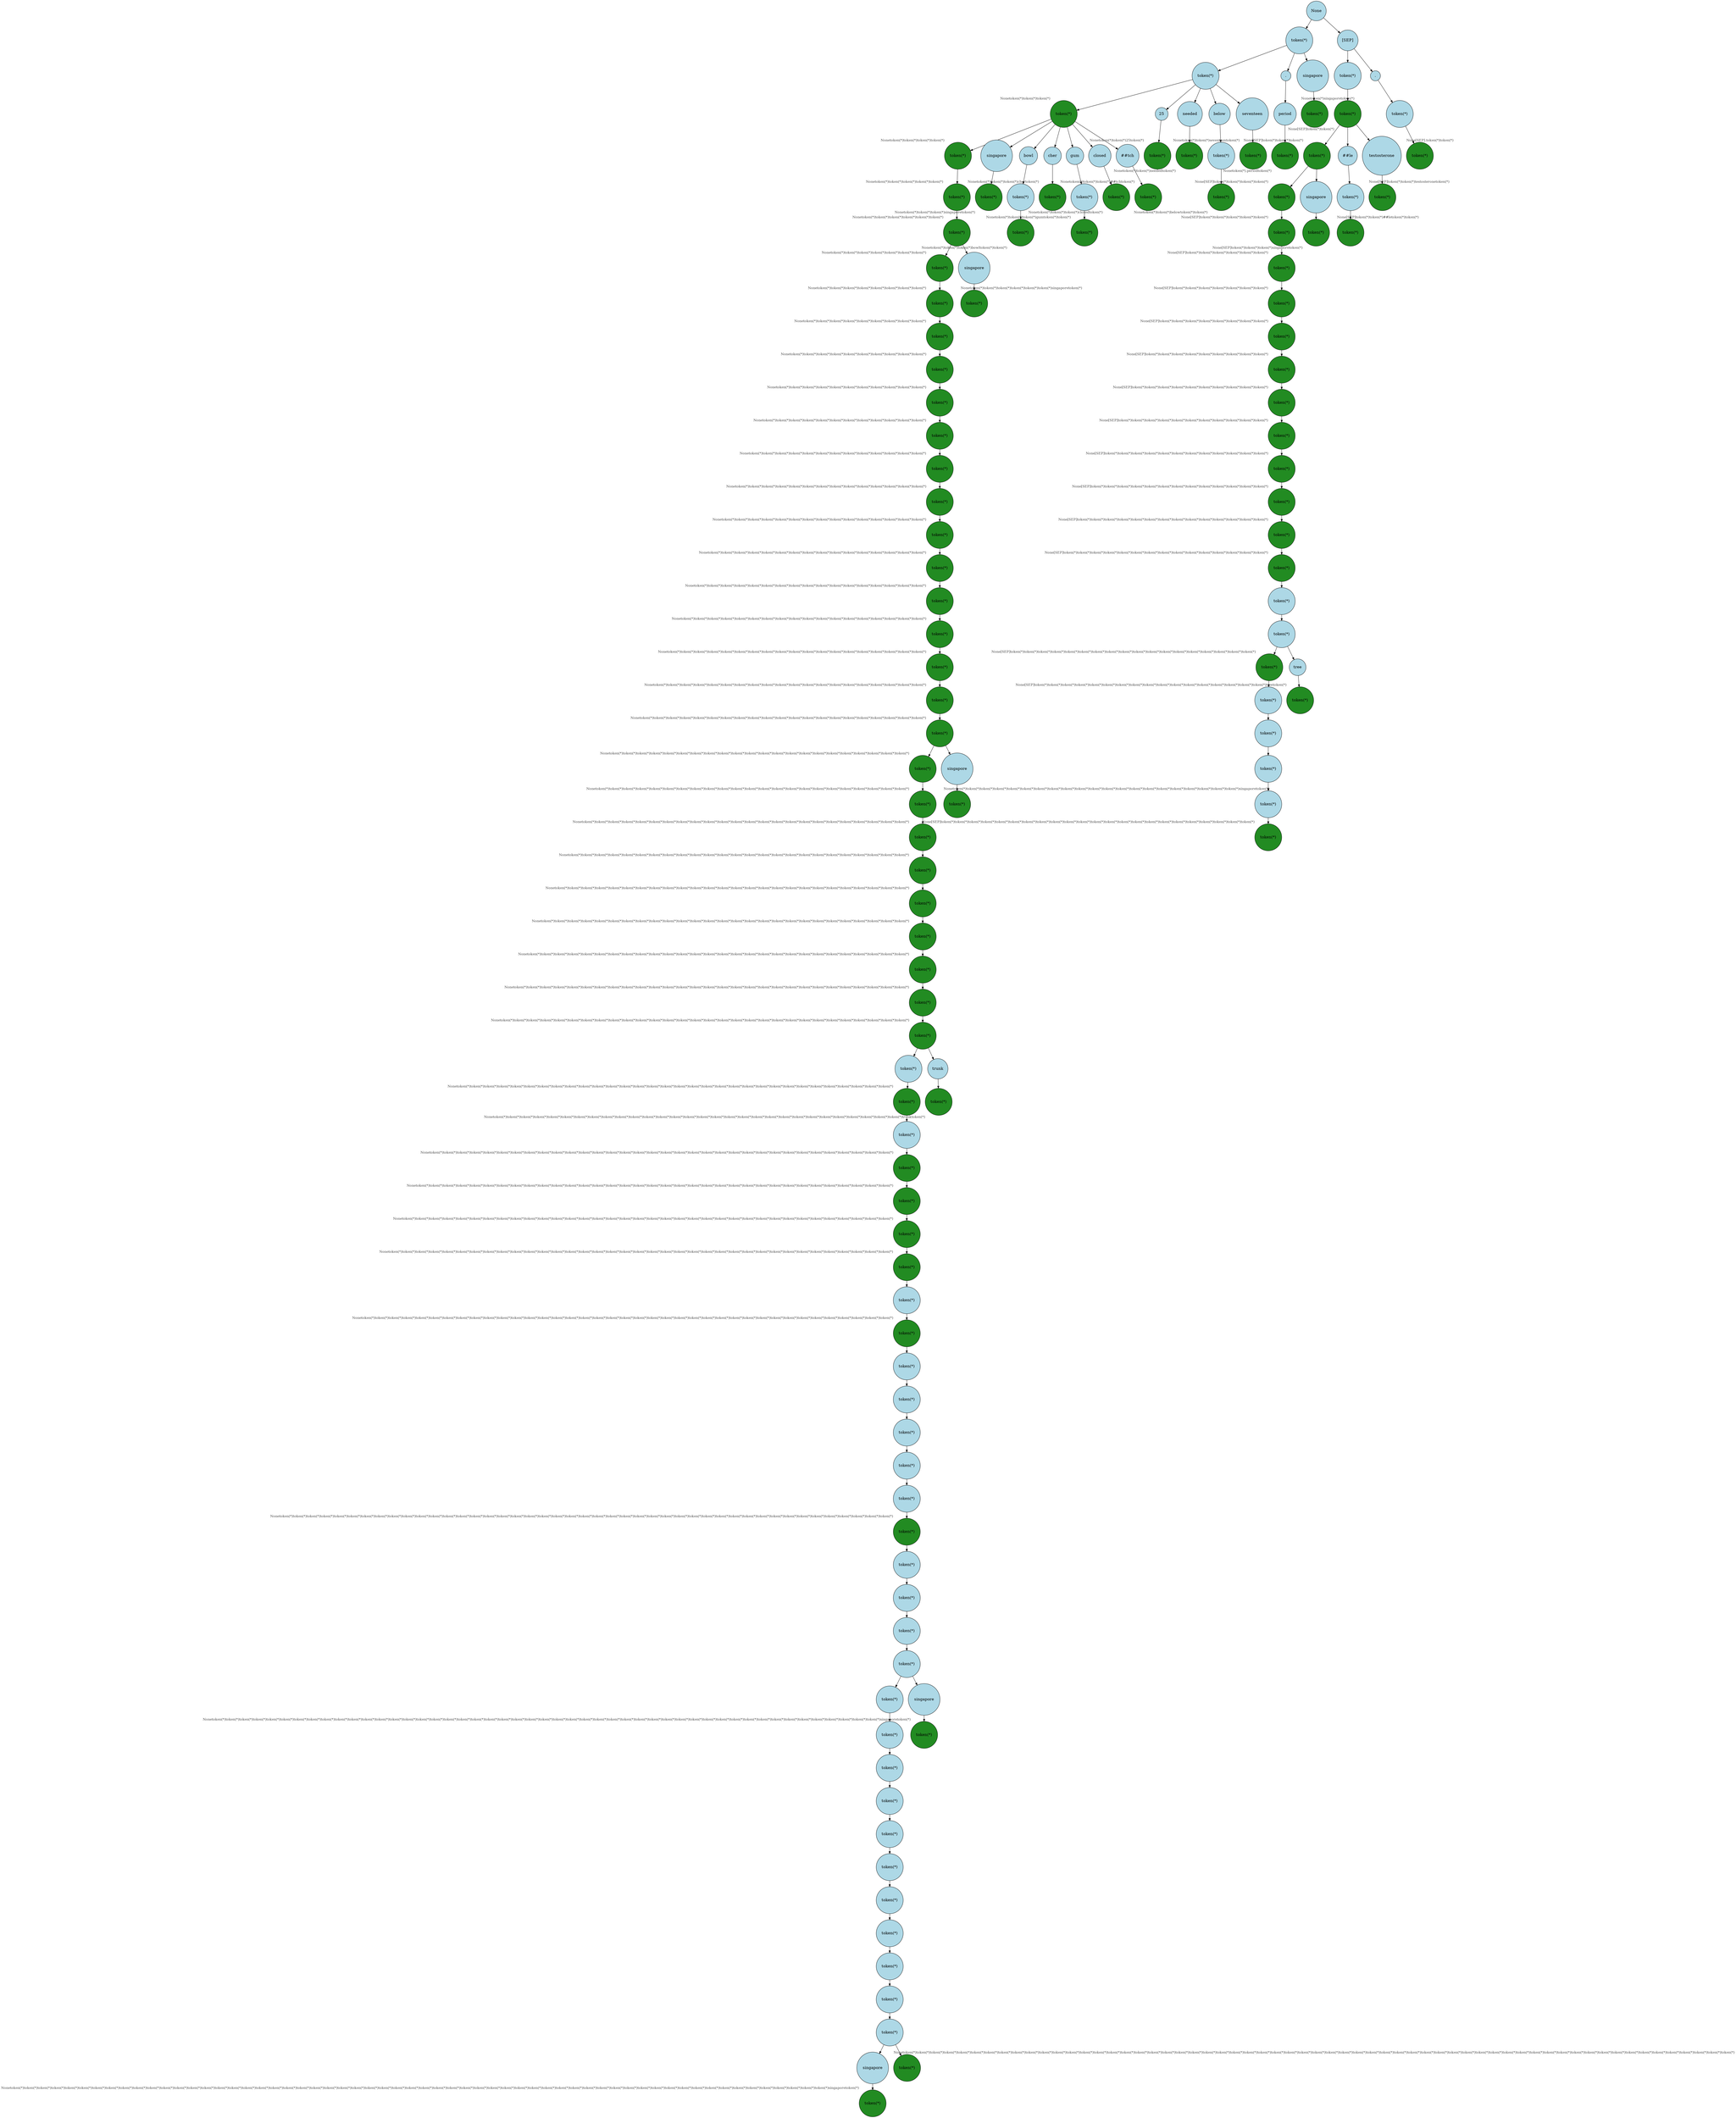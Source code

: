 digraph {
graph [
  nodesep=0.25,
  ranksep=0.3,
  splines=line
];
node [
  style=filled,
  fillcolor=lightblue,
  shape=circle
];
edge [
  arrowsize=0.8,
  color=black
];

140327602274784 [
  label="None"
];
140329015066992 [
  label="token(*)"
];
140329015071600 [
  label="token(*)"
];
140336313600480 [
  label="token(*)"
  xlabel=<<FONT COLOR="grey25" POINT-SIZE="12">Nonetoken(*)token(*)token(*)</FONT>>
  fillcolor="forestgreen"
  color="black"
];
140336317623600 [
  label="token(*)"
  xlabel=<<FONT COLOR="grey25" POINT-SIZE="12">Nonetoken(*)token(*)token(*)token(*)</FONT>>
  fillcolor="forestgreen"
  color="black"
];
140320523955312 [
  label="token(*)"
  xlabel=<<FONT COLOR="grey25" POINT-SIZE="12">Nonetoken(*)token(*)token(*)token(*)token(*)</FONT>>
  fillcolor="forestgreen"
  color="black"
];
140320523954352 [
  label="token(*)"
  xlabel=<<FONT COLOR="grey25" POINT-SIZE="12">Nonetoken(*)token(*)token(*)token(*)token(*)token(*)</FONT>>
  fillcolor="forestgreen"
  color="black"
];
140320523742864 [
  label="token(*)"
  xlabel=<<FONT COLOR="grey25" POINT-SIZE="12">Nonetoken(*)token(*)token(*)token(*)token(*)token(*)token(*)</FONT>>
  fillcolor="forestgreen"
  color="black"
];
140320523743984 [
  label="token(*)"
  xlabel=<<FONT COLOR="grey25" POINT-SIZE="12">Nonetoken(*)token(*)token(*)token(*)token(*)token(*)token(*)token(*)</FONT>>
  fillcolor="forestgreen"
  color="black"
];
140320522730160 [
  label="token(*)"
  xlabel=<<FONT COLOR="grey25" POINT-SIZE="12">Nonetoken(*)token(*)token(*)token(*)token(*)token(*)token(*)token(*)token(*)</FONT>>
  fillcolor="forestgreen"
  color="black"
];
140320522729776 [
  label="token(*)"
  xlabel=<<FONT COLOR="grey25" POINT-SIZE="12">Nonetoken(*)token(*)token(*)token(*)token(*)token(*)token(*)token(*)token(*)token(*)</FONT>>
  fillcolor="forestgreen"
  color="black"
];
140320522349008 [
  label="token(*)"
  xlabel=<<FONT COLOR="grey25" POINT-SIZE="12">Nonetoken(*)token(*)token(*)token(*)token(*)token(*)token(*)token(*)token(*)token(*)token(*)</FONT>>
  fillcolor="forestgreen"
  color="black"
];
140320522348864 [
  label="token(*)"
  xlabel=<<FONT COLOR="grey25" POINT-SIZE="12">Nonetoken(*)token(*)token(*)token(*)token(*)token(*)token(*)token(*)token(*)token(*)token(*)token(*)</FONT>>
  fillcolor="forestgreen"
  color="black"
];
140336316851792 [
  label="token(*)"
  xlabel=<<FONT COLOR="grey25" POINT-SIZE="12">Nonetoken(*)token(*)token(*)token(*)token(*)token(*)token(*)token(*)token(*)token(*)token(*)token(*)token(*)</FONT>>
  fillcolor="forestgreen"
  color="black"
];
140320523621264 [
  label="token(*)"
  xlabel=<<FONT COLOR="grey25" POINT-SIZE="12">Nonetoken(*)token(*)token(*)token(*)token(*)token(*)token(*)token(*)token(*)token(*)token(*)token(*)token(*)token(*)</FONT>>
  fillcolor="forestgreen"
  color="black"
];
140336313113872 [
  label="token(*)"
  xlabel=<<FONT COLOR="grey25" POINT-SIZE="12">Nonetoken(*)token(*)token(*)token(*)token(*)token(*)token(*)token(*)token(*)token(*)token(*)token(*)token(*)token(*)token(*)</FONT>>
  fillcolor="forestgreen"
  color="black"
];
140336313113168 [
  label="token(*)"
  xlabel=<<FONT COLOR="grey25" POINT-SIZE="12">Nonetoken(*)token(*)token(*)token(*)token(*)token(*)token(*)token(*)token(*)token(*)token(*)token(*)token(*)token(*)token(*)token(*)</FONT>>
  fillcolor="forestgreen"
  color="black"
];
140336317806128 [
  label="token(*)"
  xlabel=<<FONT COLOR="grey25" POINT-SIZE="12">Nonetoken(*)token(*)token(*)token(*)token(*)token(*)token(*)token(*)token(*)token(*)token(*)token(*)token(*)token(*)token(*)token(*)token(*)</FONT>>
  fillcolor="forestgreen"
  color="black"
];
140336317804400 [
  label="token(*)"
  xlabel=<<FONT COLOR="grey25" POINT-SIZE="12">Nonetoken(*)token(*)token(*)token(*)token(*)token(*)token(*)token(*)token(*)token(*)token(*)token(*)token(*)token(*)token(*)token(*)token(*)token(*)</FONT>>
  fillcolor="forestgreen"
  color="black"
];
140336318332608 [
  label="token(*)"
  xlabel=<<FONT COLOR="grey25" POINT-SIZE="12">Nonetoken(*)token(*)token(*)token(*)token(*)token(*)token(*)token(*)token(*)token(*)token(*)token(*)token(*)token(*)token(*)token(*)token(*)token(*)token(*)</FONT>>
  fillcolor="forestgreen"
  color="black"
];
140336318330736 [
  label="token(*)"
  xlabel=<<FONT COLOR="grey25" POINT-SIZE="12">Nonetoken(*)token(*)token(*)token(*)token(*)token(*)token(*)token(*)token(*)token(*)token(*)token(*)token(*)token(*)token(*)token(*)token(*)token(*)token(*)token(*)</FONT>>
  fillcolor="forestgreen"
  color="black"
];
140336182821136 [
  label="token(*)"
  xlabel=<<FONT COLOR="grey25" POINT-SIZE="12">Nonetoken(*)token(*)token(*)token(*)token(*)token(*)token(*)token(*)token(*)token(*)token(*)token(*)token(*)token(*)token(*)token(*)token(*)token(*)token(*)token(*)token(*)</FONT>>
  fillcolor="forestgreen"
  color="black"
];
140336182821808 [
  label="token(*)"
  xlabel=<<FONT COLOR="grey25" POINT-SIZE="12">Nonetoken(*)token(*)token(*)token(*)token(*)token(*)token(*)token(*)token(*)token(*)token(*)token(*)token(*)token(*)token(*)token(*)token(*)token(*)token(*)token(*)token(*)token(*)</FONT>>
  fillcolor="forestgreen"
  color="black"
];
140320535693712 [
  label="token(*)"
  xlabel=<<FONT COLOR="grey25" POINT-SIZE="12">Nonetoken(*)token(*)token(*)token(*)token(*)token(*)token(*)token(*)token(*)token(*)token(*)token(*)token(*)token(*)token(*)token(*)token(*)token(*)token(*)token(*)token(*)token(*)token(*)</FONT>>
  fillcolor="forestgreen"
  color="black"
];
140320535704272 [
  label="token(*)"
  xlabel=<<FONT COLOR="grey25" POINT-SIZE="12">Nonetoken(*)token(*)token(*)token(*)token(*)token(*)token(*)token(*)token(*)token(*)token(*)token(*)token(*)token(*)token(*)token(*)token(*)token(*)token(*)token(*)token(*)token(*)token(*)token(*)</FONT>>
  fillcolor="forestgreen"
  color="black"
];
140336318423856 [
  label="token(*)"
  xlabel=<<FONT COLOR="grey25" POINT-SIZE="12">Nonetoken(*)token(*)token(*)token(*)token(*)token(*)token(*)token(*)token(*)token(*)token(*)token(*)token(*)token(*)token(*)token(*)token(*)token(*)token(*)token(*)token(*)token(*)token(*)token(*)token(*)</FONT>>
  fillcolor="forestgreen"
  color="black"
];
140336318430768 [
  label="token(*)"
  xlabel=<<FONT COLOR="grey25" POINT-SIZE="12">Nonetoken(*)token(*)token(*)token(*)token(*)token(*)token(*)token(*)token(*)token(*)token(*)token(*)token(*)token(*)token(*)token(*)token(*)token(*)token(*)token(*)token(*)token(*)token(*)token(*)token(*)token(*)</FONT>>
  fillcolor="forestgreen"
  color="black"
];
140320524789632 [
  label="token(*)"
  xlabel=<<FONT COLOR="grey25" POINT-SIZE="12">Nonetoken(*)token(*)token(*)token(*)token(*)token(*)token(*)token(*)token(*)token(*)token(*)token(*)token(*)token(*)token(*)token(*)token(*)token(*)token(*)token(*)token(*)token(*)token(*)token(*)token(*)token(*)token(*)</FONT>>
  fillcolor="forestgreen"
  color="black"
];
140320524785552 [
  label="token(*)"
  xlabel=<<FONT COLOR="grey25" POINT-SIZE="12">Nonetoken(*)token(*)token(*)token(*)token(*)token(*)token(*)token(*)token(*)token(*)token(*)token(*)token(*)token(*)token(*)token(*)token(*)token(*)token(*)token(*)token(*)token(*)token(*)token(*)token(*)token(*)token(*)token(*)</FONT>>
  fillcolor="forestgreen"
  color="black"
];
140320528124208 [
  label="token(*)"
  xlabel=<<FONT COLOR="grey25" POINT-SIZE="12">Nonetoken(*)token(*)token(*)token(*)token(*)token(*)token(*)token(*)token(*)token(*)token(*)token(*)token(*)token(*)token(*)token(*)token(*)token(*)token(*)token(*)token(*)token(*)token(*)token(*)token(*)token(*)token(*)token(*)token(*)</FONT>>
  fillcolor="forestgreen"
  color="black"
];
140320528125072 [
  label="token(*)"
  xlabel=<<FONT COLOR="grey25" POINT-SIZE="12">Nonetoken(*)token(*)token(*)token(*)token(*)token(*)token(*)token(*)token(*)token(*)token(*)token(*)token(*)token(*)token(*)token(*)token(*)token(*)token(*)token(*)token(*)token(*)token(*)token(*)token(*)token(*)token(*)token(*)token(*)token(*)</FONT>>
  fillcolor="forestgreen"
  color="black"
];
140336313037632 [
  label="token(*)"
];
140336313038848 [
  label="token(*)"
  xlabel=<<FONT COLOR="grey25" POINT-SIZE="12">Nonetoken(*)token(*)token(*)token(*)token(*)token(*)token(*)token(*)token(*)token(*)token(*)token(*)token(*)token(*)token(*)token(*)token(*)token(*)token(*)token(*)token(*)token(*)token(*)token(*)token(*)token(*)token(*)token(*)token(*)token(*)token(*)token(*)</FONT>>
  fillcolor="forestgreen"
  color="black"
];
140333233544752 [
  label="token(*)"
];
140333233549872 [
  label="token(*)"
  xlabel=<<FONT COLOR="grey25" POINT-SIZE="12">Nonetoken(*)token(*)token(*)token(*)token(*)token(*)token(*)token(*)token(*)token(*)token(*)token(*)token(*)token(*)token(*)token(*)token(*)token(*)token(*)token(*)token(*)token(*)token(*)token(*)token(*)token(*)token(*)token(*)token(*)token(*)token(*)token(*)token(*)token(*)</FONT>>
  fillcolor="forestgreen"
  color="black"
];
140333235415936 [
  label="token(*)"
  xlabel=<<FONT COLOR="grey25" POINT-SIZE="12">Nonetoken(*)token(*)token(*)token(*)token(*)token(*)token(*)token(*)token(*)token(*)token(*)token(*)token(*)token(*)token(*)token(*)token(*)token(*)token(*)token(*)token(*)token(*)token(*)token(*)token(*)token(*)token(*)token(*)token(*)token(*)token(*)token(*)token(*)token(*)token(*)</FONT>>
  fillcolor="forestgreen"
  color="black"
];
140333235417952 [
  label="token(*)"
  xlabel=<<FONT COLOR="grey25" POINT-SIZE="12">Nonetoken(*)token(*)token(*)token(*)token(*)token(*)token(*)token(*)token(*)token(*)token(*)token(*)token(*)token(*)token(*)token(*)token(*)token(*)token(*)token(*)token(*)token(*)token(*)token(*)token(*)token(*)token(*)token(*)token(*)token(*)token(*)token(*)token(*)token(*)token(*)token(*)</FONT>>
  fillcolor="forestgreen"
  color="black"
];
140333234829808 [
  label="token(*)"
  xlabel=<<FONT COLOR="grey25" POINT-SIZE="12">Nonetoken(*)token(*)token(*)token(*)token(*)token(*)token(*)token(*)token(*)token(*)token(*)token(*)token(*)token(*)token(*)token(*)token(*)token(*)token(*)token(*)token(*)token(*)token(*)token(*)token(*)token(*)token(*)token(*)token(*)token(*)token(*)token(*)token(*)token(*)token(*)token(*)token(*)</FONT>>
  fillcolor="forestgreen"
  color="black"
];
140336316907920 [
  label="token(*)"
];
140333235042368 [
  label="token(*)"
  xlabel=<<FONT COLOR="grey25" POINT-SIZE="12">Nonetoken(*)token(*)token(*)token(*)token(*)token(*)token(*)token(*)token(*)token(*)token(*)token(*)token(*)token(*)token(*)token(*)token(*)token(*)token(*)token(*)token(*)token(*)token(*)token(*)token(*)token(*)token(*)token(*)token(*)token(*)token(*)token(*)token(*)token(*)token(*)token(*)token(*)token(*)token(*)</FONT>>
  fillcolor="forestgreen"
  color="black"
];
140333235043840 [
  label="token(*)"
];
140333235172912 [
  label="token(*)"
];
140333235172528 [
  label="token(*)"
];
140333233698928 [
  label="token(*)"
];
140333233700128 [
  label="token(*)"
];
140334232614352 [
  label="token(*)"
  xlabel=<<FONT COLOR="grey25" POINT-SIZE="12">Nonetoken(*)token(*)token(*)token(*)token(*)token(*)token(*)token(*)token(*)token(*)token(*)token(*)token(*)token(*)token(*)token(*)token(*)token(*)token(*)token(*)token(*)token(*)token(*)token(*)token(*)token(*)token(*)token(*)token(*)token(*)token(*)token(*)token(*)token(*)token(*)token(*)token(*)token(*)token(*)token(*)token(*)token(*)token(*)token(*)token(*)</FONT>>
  fillcolor="forestgreen"
  color="black"
];
140334232610608 [
  label="token(*)"
];
140333233716464 [
  label="token(*)"
];
140333233711280 [
  label="token(*)"
];
140333233654000 [
  label="token(*)"
];
140333233657584 [
  label="token(*)"
];
140333233460720 [
  label="token(*)"
];
140333233466288 [
  label="token(*)"
];
140333234007344 [
  label="token(*)"
];
140333234004944 [
  label="token(*)"
];
140333234662592 [
  label="token(*)"
];
140333234665568 [
  label="token(*)"
];
140336318639152 [
  label="token(*)"
];
140336318638128 [
  label="token(*)"
];
93921034989312 [
  label="token(*)"
];
93920762573696 [
  label="token(*)"
];
93920773632064 [
  label="singapore"
];
93921030908480 [
  label="token(*)"
  xlabel=<<FONT COLOR="grey25" POINT-SIZE="12">Nonetoken(*)token(*)token(*)token(*)token(*)token(*)token(*)token(*)token(*)token(*)token(*)token(*)token(*)token(*)token(*)token(*)token(*)token(*)token(*)token(*)token(*)token(*)token(*)token(*)token(*)token(*)token(*)token(*)token(*)token(*)token(*)token(*)token(*)token(*)token(*)token(*)token(*)token(*)token(*)token(*)token(*)token(*)token(*)token(*)token(*)token(*)token(*)token(*)token(*)token(*)token(*)token(*)token(*)token(*)token(*)token(*)token(*)token(*)token(*)token(*)singaporetoken(*)</FONT>>
  fillcolor="forestgreen"
  color="black"
];
93920747737728 [
  label="token(*)"
  xlabel=<<FONT COLOR="grey25" POINT-SIZE="12">Nonetoken(*)token(*)token(*)token(*)token(*)token(*)token(*)token(*)token(*)token(*)token(*)token(*)token(*)token(*)token(*)token(*)token(*)token(*)token(*)token(*)token(*)token(*)token(*)token(*)token(*)token(*)token(*)token(*)token(*)token(*)token(*)token(*)token(*)token(*)token(*)token(*)token(*)token(*)token(*)token(*)token(*)token(*)token(*)token(*)token(*)token(*)token(*)token(*)token(*)token(*)token(*)token(*)token(*)token(*)token(*)token(*)token(*)token(*)token(*)token(*)token(*)</FONT>>
  fillcolor="forestgreen"
  color="black"
];
140333233666544 [
  label="singapore"
];
140333233459328 [
  label="token(*)"
  xlabel=<<FONT COLOR="grey25" POINT-SIZE="12">Nonetoken(*)token(*)token(*)token(*)token(*)token(*)token(*)token(*)token(*)token(*)token(*)token(*)token(*)token(*)token(*)token(*)token(*)token(*)token(*)token(*)token(*)token(*)token(*)token(*)token(*)token(*)token(*)token(*)token(*)token(*)token(*)token(*)token(*)token(*)token(*)token(*)token(*)token(*)token(*)token(*)token(*)token(*)token(*)token(*)token(*)token(*)token(*)token(*)token(*)singaporetoken(*)</FONT>>
  fillcolor="forestgreen"
  color="black"
];
140336313030336 [
  label="trunk"
];
140336313037328 [
  label="token(*)"
  xlabel=<<FONT COLOR="grey25" POINT-SIZE="12">Nonetoken(*)token(*)token(*)token(*)token(*)token(*)token(*)token(*)token(*)token(*)token(*)token(*)token(*)token(*)token(*)token(*)token(*)token(*)token(*)token(*)token(*)token(*)token(*)token(*)token(*)token(*)token(*)token(*)token(*)token(*)trunktoken(*)</FONT>>
  fillcolor="forestgreen"
  color="black"
];
140336182820912 [
  label="singapore"
];
140320535693952 [
  label="token(*)"
  xlabel=<<FONT COLOR="grey25" POINT-SIZE="12">Nonetoken(*)token(*)token(*)token(*)token(*)token(*)token(*)token(*)token(*)token(*)token(*)token(*)token(*)token(*)token(*)token(*)token(*)token(*)token(*)token(*)token(*)singaporetoken(*)</FONT>>
  fillcolor="forestgreen"
  color="black"
];
140320523743872 [
  label="singapore"
];
140320523743760 [
  label="token(*)"
  xlabel=<<FONT COLOR="grey25" POINT-SIZE="12">Nonetoken(*)token(*)token(*)token(*)token(*)token(*)singaporetoken(*)</FONT>>
  fillcolor="forestgreen"
  color="black"
];
140336317614560 [
  label="singapore"
];
140320523955984 [
  label="token(*)"
  xlabel=<<FONT COLOR="grey25" POINT-SIZE="12">Nonetoken(*)token(*)token(*)singaporetoken(*)</FONT>>
  fillcolor="forestgreen"
  color="black"
];
140336317616880 [
  label="bowl"
];
140320523955216 [
  label="token(*)"
];
140320523954928 [
  label="token(*)"
  xlabel=<<FONT COLOR="grey25" POINT-SIZE="12">Nonetoken(*)token(*)token(*)bowltoken(*)token(*)</FONT>>
  fillcolor="forestgreen"
  color="black"
];
140336317618880 [
  label="cher"
];
140320523954832 [
  label="token(*)"
  xlabel=<<FONT COLOR="grey25" POINT-SIZE="12">Nonetoken(*)token(*)token(*)chertoken(*)</FONT>>
  fillcolor="forestgreen"
  color="black"
];
140336317619760 [
  label="gum"
];
140336317665712 [
  label="token(*)"
];
140320523954160 [
  label="token(*)"
  xlabel=<<FONT COLOR="grey25" POINT-SIZE="12">Nonetoken(*)token(*)token(*)gumtoken(*)token(*)</FONT>>
  fillcolor="forestgreen"
  color="black"
];
140336317671472 [
  label="closed"
];
140320523958576 [
  label="token(*)"
  xlabel=<<FONT COLOR="grey25" POINT-SIZE="12">Nonetoken(*)token(*)token(*)closedtoken(*)</FONT>>
  fillcolor="forestgreen"
  color="black"
];
140336317118816 [
  label="##tch"
];
140320523956656 [
  label="token(*)"
  xlabel=<<FONT COLOR="grey25" POINT-SIZE="12">Nonetoken(*)token(*)token(*)##tchtoken(*)</FONT>>
  fillcolor="forestgreen"
  color="black"
];
140329015075888 [
  label="25"
];
140336317104816 [
  label="token(*)"
  xlabel=<<FONT COLOR="grey25" POINT-SIZE="12">Nonetoken(*)token(*)25token(*)</FONT>>
  fillcolor="forestgreen"
  color="black"
];
140336317627760 [
  label="needed"
];
140336317104336 [
  label="token(*)"
  xlabel=<<FONT COLOR="grey25" POINT-SIZE="12">Nonetoken(*)token(*)neededtoken(*)</FONT>>
  fillcolor="forestgreen"
  color="black"
];
140336317111376 [
  label="below"
];
140336313450944 [
  label="token(*)"
];
140320523950416 [
  label="token(*)"
  xlabel=<<FONT COLOR="grey25" POINT-SIZE="12">Nonetoken(*)token(*)belowtoken(*)token(*)</FONT>>
  fillcolor="forestgreen"
  color="black"
];
140336313454624 [
  label="seventeen"
];
140336313460304 [
  label="token(*)"
  xlabel=<<FONT COLOR="grey25" POINT-SIZE="12">Nonetoken(*)token(*)seventeentoken(*)</FONT>>
  fillcolor="forestgreen"
  color="black"
];
140329015069104 [
  label="."
];
140329015082608 [
  label="period"
];
140336313573872 [
  label="token(*)"
  xlabel=<<FONT COLOR="grey25" POINT-SIZE="12">Nonetoken(*).periodtoken(*)</FONT>>
  fillcolor="forestgreen"
  color="black"
];
140329015075952 [
  label="singapore"
];
140336313452304 [
  label="token(*)"
  xlabel=<<FONT COLOR="grey25" POINT-SIZE="12">Nonetoken(*)singaporetoken(*)</FONT>>
  fillcolor="forestgreen"
  color="black"
];
140329015078384 [
  label="[SEP]"
];
140329015073904 [
  label="token(*)"
];
140336313570512 [
  label="token(*)"
  xlabel=<<FONT COLOR="grey25" POINT-SIZE="12">None[SEP]token(*)token(*)</FONT>>
  fillcolor="forestgreen"
  color="black"
];
140336317074048 [
  label="token(*)"
  xlabel=<<FONT COLOR="grey25" POINT-SIZE="12">None[SEP]token(*)token(*)token(*)</FONT>>
  fillcolor="forestgreen"
  color="black"
];
140320523953200 [
  label="token(*)"
  xlabel=<<FONT COLOR="grey25" POINT-SIZE="12">None[SEP]token(*)token(*)token(*)token(*)</FONT>>
  fillcolor="forestgreen"
  color="black"
];
140320523955408 [
  label="token(*)"
  xlabel=<<FONT COLOR="grey25" POINT-SIZE="12">None[SEP]token(*)token(*)token(*)token(*)token(*)</FONT>>
  fillcolor="forestgreen"
  color="black"
];
140320523743648 [
  label="token(*)"
  xlabel=<<FONT COLOR="grey25" POINT-SIZE="12">None[SEP]token(*)token(*)token(*)token(*)token(*)token(*)</FONT>>
  fillcolor="forestgreen"
  color="black"
];
140320523745216 [
  label="token(*)"
  xlabel=<<FONT COLOR="grey25" POINT-SIZE="12">None[SEP]token(*)token(*)token(*)token(*)token(*)token(*)token(*)</FONT>>
  fillcolor="forestgreen"
  color="black"
];
140320523146416 [
  label="token(*)"
  xlabel=<<FONT COLOR="grey25" POINT-SIZE="12">None[SEP]token(*)token(*)token(*)token(*)token(*)token(*)token(*)token(*)</FONT>>
  fillcolor="forestgreen"
  color="black"
];
140320523151664 [
  label="token(*)"
  xlabel=<<FONT COLOR="grey25" POINT-SIZE="12">None[SEP]token(*)token(*)token(*)token(*)token(*)token(*)token(*)token(*)token(*)</FONT>>
  fillcolor="forestgreen"
  color="black"
];
140320522350592 [
  label="token(*)"
  xlabel=<<FONT COLOR="grey25" POINT-SIZE="12">None[SEP]token(*)token(*)token(*)token(*)token(*)token(*)token(*)token(*)token(*)token(*)</FONT>>
  fillcolor="forestgreen"
  color="black"
];
140320522350736 [
  label="token(*)"
  xlabel=<<FONT COLOR="grey25" POINT-SIZE="12">None[SEP]token(*)token(*)token(*)token(*)token(*)token(*)token(*)token(*)token(*)token(*)token(*)</FONT>>
  fillcolor="forestgreen"
  color="black"
];
140320523622544 [
  label="token(*)"
  xlabel=<<FONT COLOR="grey25" POINT-SIZE="12">None[SEP]token(*)token(*)token(*)token(*)token(*)token(*)token(*)token(*)token(*)token(*)token(*)token(*)</FONT>>
  fillcolor="forestgreen"
  color="black"
];
140320523623504 [
  label="token(*)"
  xlabel=<<FONT COLOR="grey25" POINT-SIZE="12">None[SEP]token(*)token(*)token(*)token(*)token(*)token(*)token(*)token(*)token(*)token(*)token(*)token(*)token(*)</FONT>>
  fillcolor="forestgreen"
  color="black"
];
140336313113344 [
  label="token(*)"
  xlabel=<<FONT COLOR="grey25" POINT-SIZE="12">None[SEP]token(*)token(*)token(*)token(*)token(*)token(*)token(*)token(*)token(*)token(*)token(*)token(*)token(*)token(*)</FONT>>
  fillcolor="forestgreen"
  color="black"
];
140336313108768 [
  label="token(*)"
  xlabel=<<FONT COLOR="grey25" POINT-SIZE="12">None[SEP]token(*)token(*)token(*)token(*)token(*)token(*)token(*)token(*)token(*)token(*)token(*)token(*)token(*)token(*)token(*)</FONT>>
  fillcolor="forestgreen"
  color="black"
];
140336317801520 [
  label="token(*)"
];
140336317802288 [
  label="token(*)"
];
140320522712528 [
  label="token(*)"
  xlabel=<<FONT COLOR="grey25" POINT-SIZE="12">None[SEP]token(*)token(*)token(*)token(*)token(*)token(*)token(*)token(*)token(*)token(*)token(*)token(*)token(*)token(*)token(*)token(*)token(*)token(*)</FONT>>
  fillcolor="forestgreen"
  color="black"
];
140320522704624 [
  label="token(*)"
];
140336182823600 [
  label="token(*)"
];
140333234030608 [
  label="token(*)"
];
140320535700432 [
  label="token(*)"
];
140320535694192 [
  label="token(*)"
  xlabel=<<FONT COLOR="grey25" POINT-SIZE="12">None[SEP]token(*)token(*)token(*)token(*)token(*)token(*)token(*)token(*)token(*)token(*)token(*)token(*)token(*)token(*)token(*)token(*)token(*)token(*)token(*)token(*)token(*)token(*)token(*)</FONT>>
  fillcolor="forestgreen"
  color="black"
];
140336317801328 [
  label="tree"
];
140320522708576 [
  label="token(*)"
  xlabel=<<FONT COLOR="grey25" POINT-SIZE="12">None[SEP]token(*)token(*)token(*)token(*)token(*)token(*)token(*)token(*)token(*)token(*)token(*)token(*)token(*)token(*)token(*)token(*)token(*)treetoken(*)</FONT>>
  fillcolor="forestgreen"
  color="black"
];
140320523950608 [
  label="singapore"
];
140320523951472 [
  label="token(*)"
  xlabel=<<FONT COLOR="grey25" POINT-SIZE="12">None[SEP]token(*)token(*)token(*)singaporetoken(*)</FONT>>
  fillcolor="forestgreen"
  color="black"
];
140336317075888 [
  label="##le"
];
140336317041360 [
  label="token(*)"
];
140320523955600 [
  label="token(*)"
  xlabel=<<FONT COLOR="grey25" POINT-SIZE="12">None[SEP]token(*)token(*)##letoken(*)token(*)</FONT>>
  fillcolor="forestgreen"
  color="black"
];
140336317082928 [
  label="testosterone"
];
140320523956080 [
  label="token(*)"
  xlabel=<<FONT COLOR="grey25" POINT-SIZE="12">None[SEP]token(*)token(*)testosteronetoken(*)</FONT>>
  fillcolor="forestgreen"
  color="black"
];
140329013144688 [
  label="."
];
140329013136560 [
  label="token(*)"
];
140336183937744 [
  label="token(*)"
  xlabel=<<FONT COLOR="grey25" POINT-SIZE="12">None[SEP].token(*)token(*)</FONT>>
  fillcolor="forestgreen"
  color="black"
];
93920773632064 -> 93921030908480 [

];
93920762573696 -> 93920773632064 [

];
93920762573696 -> 93920747737728 [

];
93921034989312 -> 93920762573696 [

];
140336318638128 -> 93921034989312 [

];
140336318639152 -> 140336318638128 [

];
140333234665568 -> 140336318639152 [

];
140333234662592 -> 140333234665568 [

];
140333234004944 -> 140333234662592 [

];
140333234007344 -> 140333234004944 [

];
140333233466288 -> 140333234007344 [

];
140333233460720 -> 140333233466288 [

];
140333233657584 -> 140333233460720 [

];
140333233654000 -> 140333233657584 [

];
140333233666544 -> 140333233459328 [

];
140333233654000 -> 140333233666544 [

];
140333233711280 -> 140333233654000 [

];
140333233716464 -> 140333233711280 [

];
140334232610608 -> 140333233716464 [

];
140334232614352 -> 140334232610608 [

];
140333233700128 -> 140334232614352 [

];
140333233698928 -> 140333233700128 [

];
140333235172528 -> 140333233698928 [

];
140333235172912 -> 140333235172528 [

];
140333235043840 -> 140333235172912 [

];
140333235042368 -> 140333235043840 [

];
140336316907920 -> 140333235042368 [

];
140333234829808 -> 140336316907920 [

];
140333235417952 -> 140333234829808 [

];
140333235415936 -> 140333235417952 [

];
140333233549872 -> 140333235415936 [

];
140333233544752 -> 140333233549872 [

];
140336313038848 -> 140333233544752 [

];
140336313037632 -> 140336313038848 [

];
140320528125072 -> 140336313037632 [

];
140336313030336 -> 140336313037328 [

];
140320528125072 -> 140336313030336 [

];
140320528124208 -> 140320528125072 [

];
140320524785552 -> 140320528124208 [

];
140320524789632 -> 140320524785552 [

];
140336318430768 -> 140320524789632 [

];
140336318423856 -> 140336318430768 [

];
140320535704272 -> 140336318423856 [

];
140320535693712 -> 140320535704272 [

];
140336182821808 -> 140320535693712 [

];
140336182821136 -> 140336182821808 [

];
140336182820912 -> 140320535693952 [

];
140336182821136 -> 140336182820912 [

];
140336318330736 -> 140336182821136 [

];
140336318332608 -> 140336318330736 [

];
140336317804400 -> 140336318332608 [

];
140336317806128 -> 140336317804400 [

];
140336313113168 -> 140336317806128 [

];
140336313113872 -> 140336313113168 [

];
140320523621264 -> 140336313113872 [

];
140336316851792 -> 140320523621264 [

];
140320522348864 -> 140336316851792 [

];
140320522349008 -> 140320522348864 [

];
140320522729776 -> 140320522349008 [

];
140320522730160 -> 140320522729776 [

];
140320523743984 -> 140320522730160 [

];
140320523742864 -> 140320523743984 [

];
140320523954352 -> 140320523742864 [

];
140320523743872 -> 140320523743760 [

];
140320523954352 -> 140320523743872 [

];
140320523955312 -> 140320523954352 [

];
140336317623600 -> 140320523955312 [

];
140336313600480 -> 140336317623600 [

];
140336317614560 -> 140320523955984 [

];
140336313600480 -> 140336317614560 [

];
140320523955216 -> 140320523954928 [

];
140336317616880 -> 140320523955216 [

];
140336313600480 -> 140336317616880 [

];
140336317618880 -> 140320523954832 [

];
140336313600480 -> 140336317618880 [

];
140336317665712 -> 140320523954160 [

];
140336317619760 -> 140336317665712 [

];
140336313600480 -> 140336317619760 [

];
140336317671472 -> 140320523958576 [

];
140336313600480 -> 140336317671472 [

];
140336317118816 -> 140320523956656 [

];
140336313600480 -> 140336317118816 [

];
140329015071600 -> 140336313600480 [

];
140329015075888 -> 140336317104816 [

];
140329015071600 -> 140329015075888 [

];
140336317627760 -> 140336317104336 [

];
140329015071600 -> 140336317627760 [

];
140336313450944 -> 140320523950416 [

];
140336317111376 -> 140336313450944 [

];
140329015071600 -> 140336317111376 [

];
140336313454624 -> 140336313460304 [

];
140329015071600 -> 140336313454624 [

];
140329015066992 -> 140329015071600 [

];
140329015082608 -> 140336313573872 [

];
140329015069104 -> 140329015082608 [

];
140329015066992 -> 140329015069104 [

];
140329015075952 -> 140336313452304 [

];
140329015066992 -> 140329015075952 [

];
140327602274784 -> 140329015066992 [

];
140320535700432 -> 140320535694192 [

];
140333234030608 -> 140320535700432 [

];
140336182823600 -> 140333234030608 [

];
140320522704624 -> 140336182823600 [

];
140320522712528 -> 140320522704624 [

];
140336317802288 -> 140320522712528 [

];
140336317801328 -> 140320522708576 [

];
140336317802288 -> 140336317801328 [

];
140336317801520 -> 140336317802288 [

];
140336313108768 -> 140336317801520 [

];
140336313113344 -> 140336313108768 [

];
140320523623504 -> 140336313113344 [

];
140320523622544 -> 140320523623504 [

];
140320522350736 -> 140320523622544 [

];
140320522350592 -> 140320522350736 [

];
140320523151664 -> 140320522350592 [

];
140320523146416 -> 140320523151664 [

];
140320523745216 -> 140320523146416 [

];
140320523743648 -> 140320523745216 [

];
140320523955408 -> 140320523743648 [

];
140320523953200 -> 140320523955408 [

];
140336317074048 -> 140320523953200 [

];
140320523950608 -> 140320523951472 [

];
140336317074048 -> 140320523950608 [

];
140336313570512 -> 140336317074048 [

];
140336317041360 -> 140320523955600 [

];
140336317075888 -> 140336317041360 [

];
140336313570512 -> 140336317075888 [

];
140336317082928 -> 140320523956080 [

];
140336313570512 -> 140336317082928 [

];
140329015073904 -> 140336313570512 [

];
140329015078384 -> 140329015073904 [

];
140329013136560 -> 140336183937744 [

];
140329013144688 -> 140329013136560 [

];
140329015078384 -> 140329013144688 [

];
140327602274784 -> 140329015078384 [

];
}